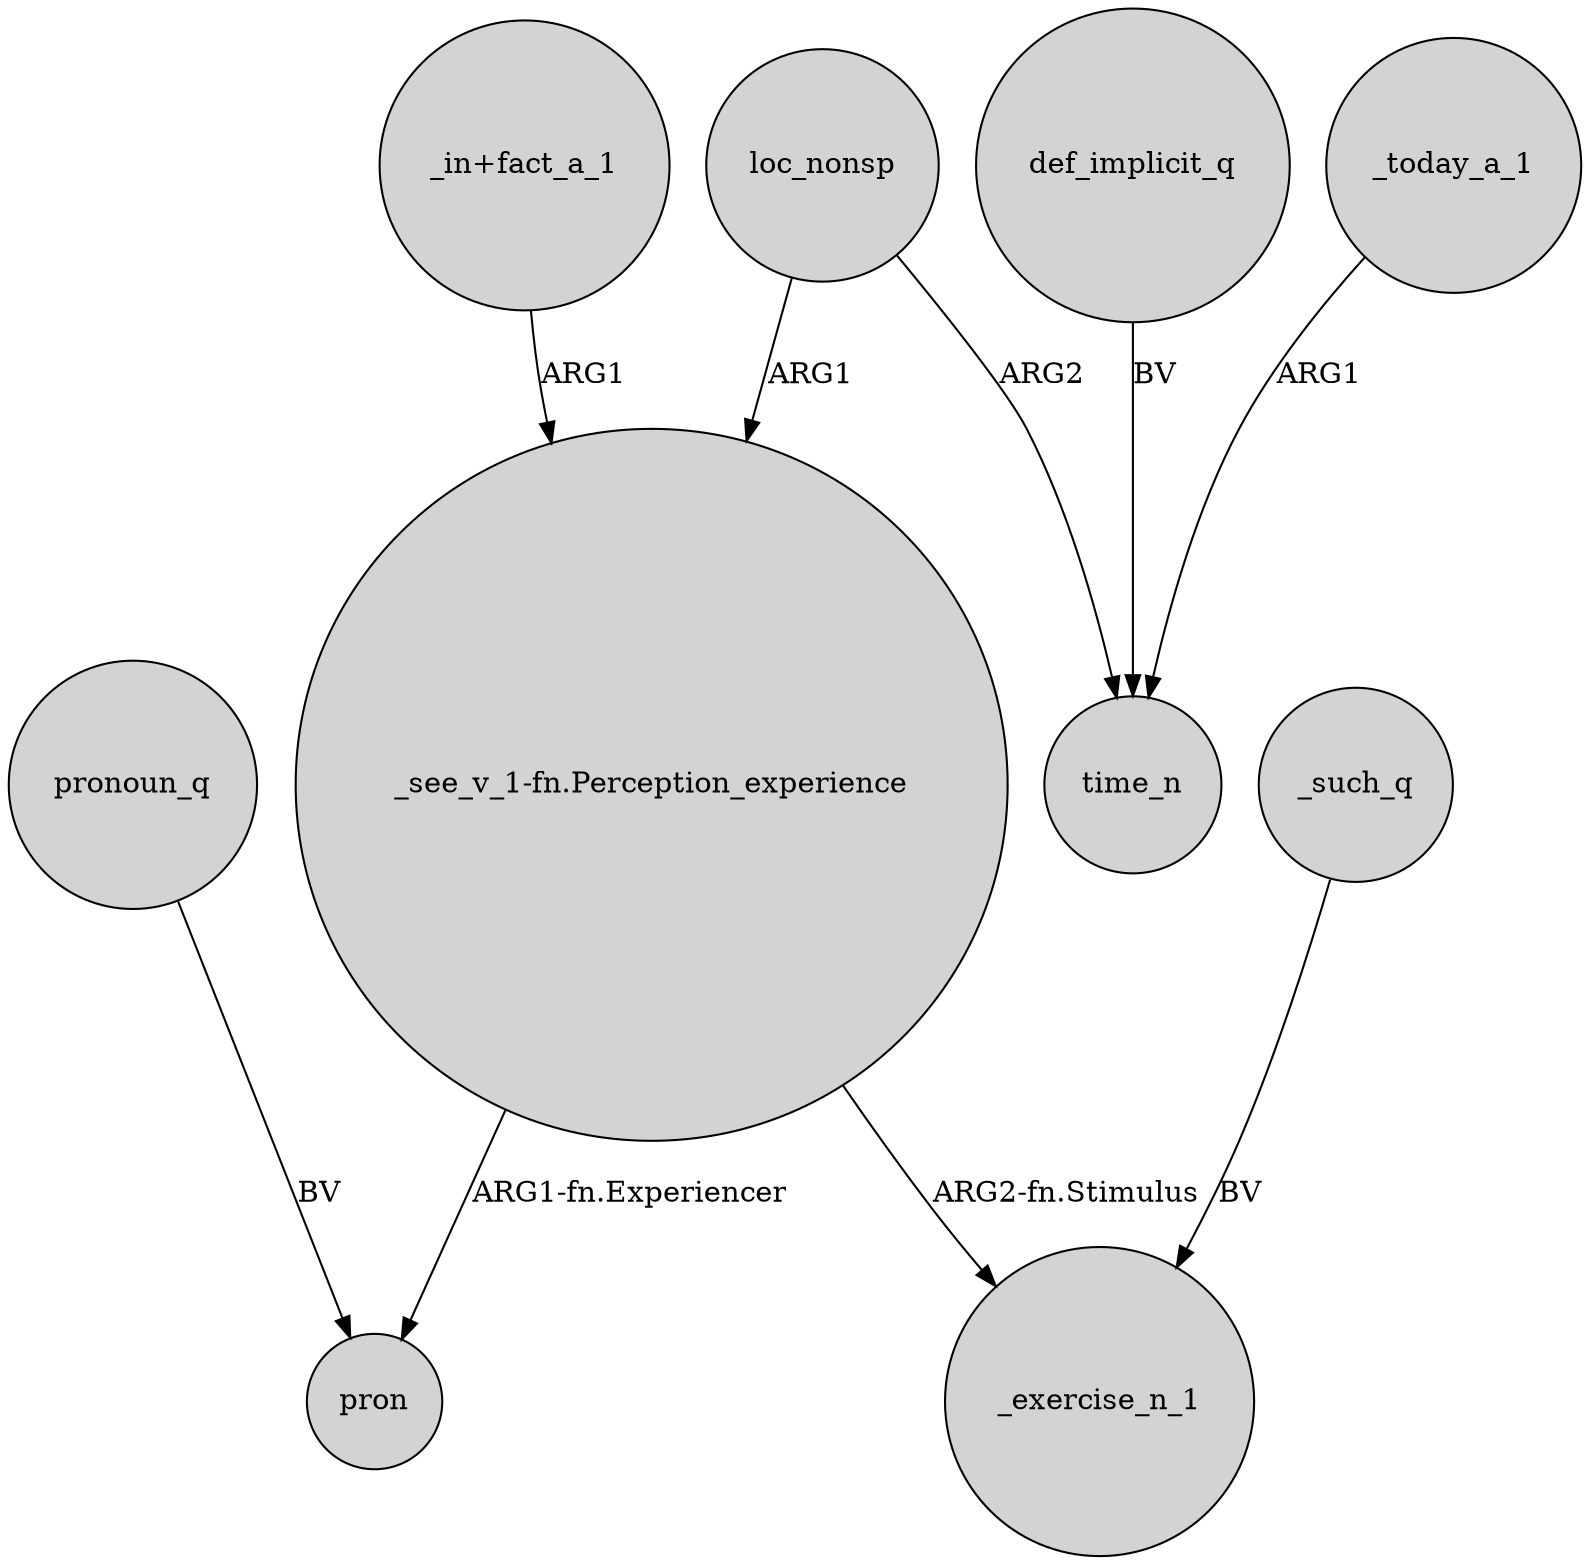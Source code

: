 digraph {
	node [shape=circle style=filled]
	"_see_v_1-fn.Perception_experience" -> pron [label="ARG1-fn.Experiencer"]
	_today_a_1 -> time_n [label=ARG1]
	"_see_v_1-fn.Perception_experience" -> _exercise_n_1 [label="ARG2-fn.Stimulus"]
	loc_nonsp -> "_see_v_1-fn.Perception_experience" [label=ARG1]
	"_in+fact_a_1" -> "_see_v_1-fn.Perception_experience" [label=ARG1]
	loc_nonsp -> time_n [label=ARG2]
	def_implicit_q -> time_n [label=BV]
	_such_q -> _exercise_n_1 [label=BV]
	pronoun_q -> pron [label=BV]
}
